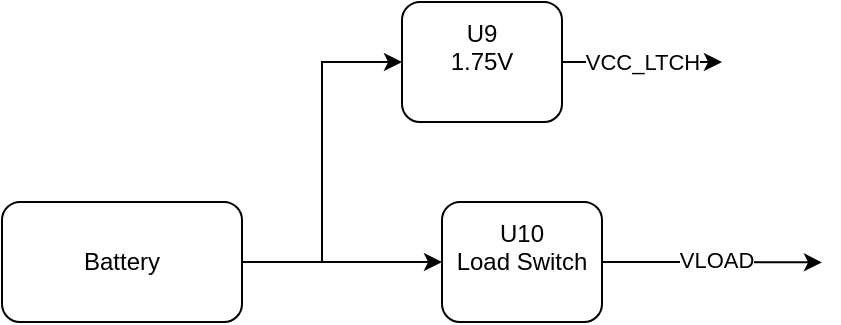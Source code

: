 <mxfile version="26.1.0">
  <diagram name="Page-1" id="Ovn1xknwaMBlG04rL1de">
    <mxGraphModel dx="1141" dy="597" grid="1" gridSize="10" guides="1" tooltips="1" connect="1" arrows="1" fold="1" page="1" pageScale="1" pageWidth="1700" pageHeight="1100" math="0" shadow="0">
      <root>
        <mxCell id="0" />
        <mxCell id="1" parent="0" />
        <mxCell id="sP8sjLfEsEtdyF7ky87n-4" style="edgeStyle=orthogonalEdgeStyle;rounded=0;orthogonalLoop=1;jettySize=auto;html=1;exitX=1;exitY=0.5;exitDx=0;exitDy=0;entryX=0;entryY=0.5;entryDx=0;entryDy=0;" edge="1" parent="1" source="sP8sjLfEsEtdyF7ky87n-1" target="sP8sjLfEsEtdyF7ky87n-2">
          <mxGeometry relative="1" as="geometry" />
        </mxCell>
        <mxCell id="sP8sjLfEsEtdyF7ky87n-1" value="Battery" style="rounded=1;whiteSpace=wrap;html=1;" vertex="1" parent="1">
          <mxGeometry x="40" y="440" width="120" height="60" as="geometry" />
        </mxCell>
        <mxCell id="sP8sjLfEsEtdyF7ky87n-2" value="U9&lt;div&gt;1.75V&lt;br&gt;&lt;div&gt;&lt;br&gt;&lt;/div&gt;&lt;/div&gt;" style="rounded=1;whiteSpace=wrap;html=1;" vertex="1" parent="1">
          <mxGeometry x="240" y="340" width="80" height="60" as="geometry" />
        </mxCell>
        <mxCell id="sP8sjLfEsEtdyF7ky87n-3" value="" style="endArrow=classic;html=1;rounded=0;exitX=1;exitY=0.5;exitDx=0;exitDy=0;" edge="1" parent="1" source="sP8sjLfEsEtdyF7ky87n-2">
          <mxGeometry width="50" height="50" relative="1" as="geometry">
            <mxPoint x="610" y="680" as="sourcePoint" />
            <mxPoint x="400" y="370" as="targetPoint" />
          </mxGeometry>
        </mxCell>
        <mxCell id="sP8sjLfEsEtdyF7ky87n-5" value="VCC_LTCH" style="edgeLabel;html=1;align=center;verticalAlign=middle;resizable=0;points=[];" vertex="1" connectable="0" parent="sP8sjLfEsEtdyF7ky87n-3">
          <mxGeometry x="0.315" y="-2" relative="1" as="geometry">
            <mxPoint x="-13" y="-2" as="offset" />
          </mxGeometry>
        </mxCell>
        <mxCell id="sP8sjLfEsEtdyF7ky87n-10" style="edgeStyle=orthogonalEdgeStyle;rounded=0;orthogonalLoop=1;jettySize=auto;html=1;exitX=1;exitY=0.5;exitDx=0;exitDy=0;" edge="1" parent="1" source="sP8sjLfEsEtdyF7ky87n-6">
          <mxGeometry relative="1" as="geometry">
            <mxPoint x="450" y="470.2" as="targetPoint" />
          </mxGeometry>
        </mxCell>
        <mxCell id="sP8sjLfEsEtdyF7ky87n-11" value="VLOAD" style="edgeLabel;html=1;align=center;verticalAlign=middle;resizable=0;points=[];" vertex="1" connectable="0" parent="sP8sjLfEsEtdyF7ky87n-10">
          <mxGeometry x="0.035" y="2" relative="1" as="geometry">
            <mxPoint as="offset" />
          </mxGeometry>
        </mxCell>
        <mxCell id="sP8sjLfEsEtdyF7ky87n-6" value="&lt;div&gt;U10&lt;/div&gt;&lt;div&gt;Load Switch&lt;br&gt;&lt;div&gt;&lt;br&gt;&lt;/div&gt;&lt;/div&gt;" style="rounded=1;whiteSpace=wrap;html=1;" vertex="1" parent="1">
          <mxGeometry x="260" y="440" width="80" height="60" as="geometry" />
        </mxCell>
        <mxCell id="sP8sjLfEsEtdyF7ky87n-7" value="" style="endArrow=classic;html=1;rounded=0;entryX=0;entryY=0.5;entryDx=0;entryDy=0;" edge="1" parent="1" target="sP8sjLfEsEtdyF7ky87n-6">
          <mxGeometry width="50" height="50" relative="1" as="geometry">
            <mxPoint x="200" y="470" as="sourcePoint" />
            <mxPoint x="300" y="420" as="targetPoint" />
          </mxGeometry>
        </mxCell>
      </root>
    </mxGraphModel>
  </diagram>
</mxfile>
